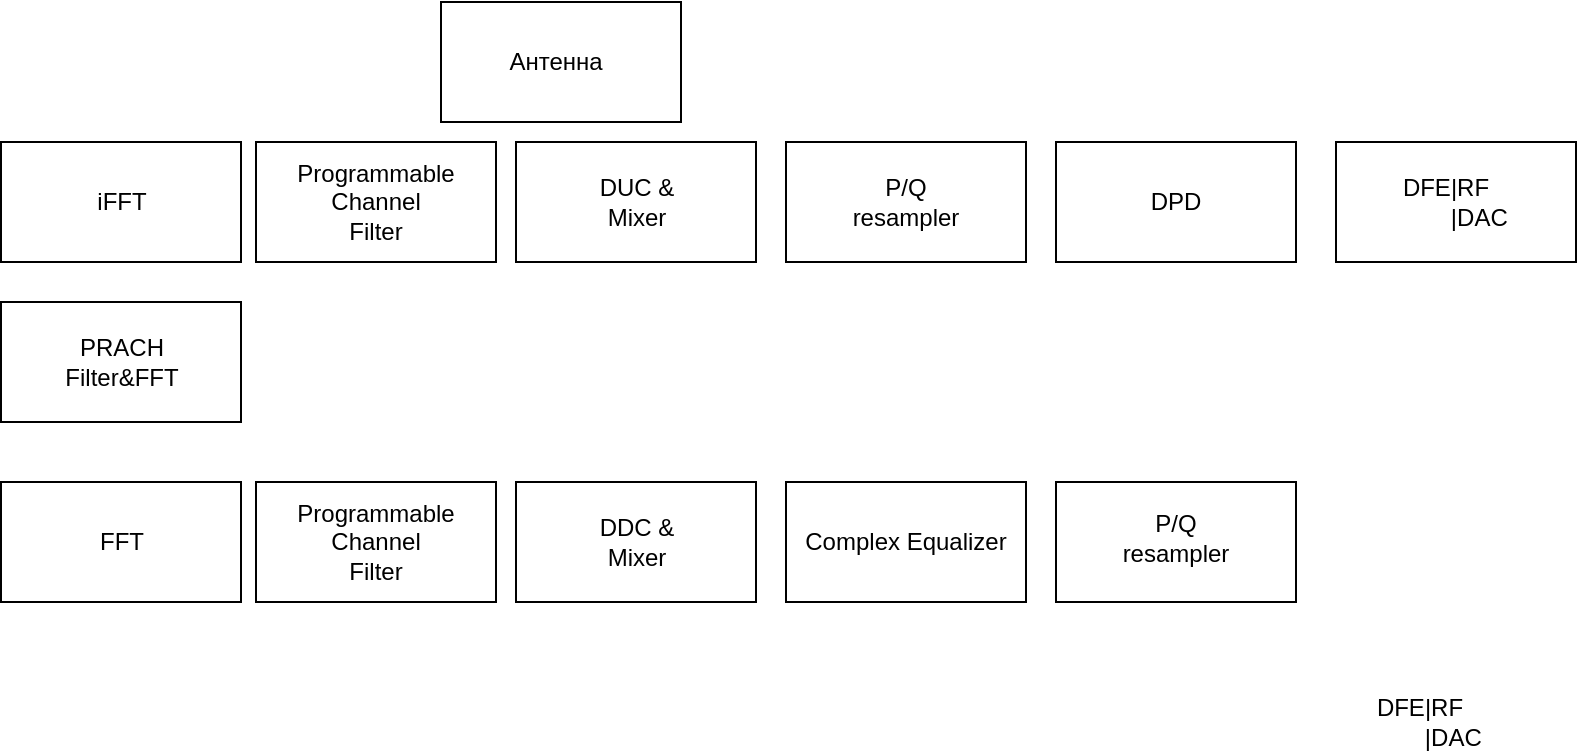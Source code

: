 <mxfile version="26.0.11">
  <diagram name="Страница — 1" id="AFWYC8pL8vRz5wajWs5p">
    <mxGraphModel dx="1002" dy="1744" grid="1" gridSize="10" guides="1" tooltips="1" connect="1" arrows="1" fold="1" page="1" pageScale="1" pageWidth="827" pageHeight="1169" math="0" shadow="0">
      <root>
        <mxCell id="0" />
        <mxCell id="1" parent="0" />
        <mxCell id="9arvkfLOGHVKMitG9cS_-1" value="" style="rounded=0;whiteSpace=wrap;html=1;" vertex="1" parent="1">
          <mxGeometry x="82.5" y="-430" width="120" height="60" as="geometry" />
        </mxCell>
        <mxCell id="8HPSa5ATCsyHZr1YajdJ-1" value="" style="rounded=0;whiteSpace=wrap;html=1;" parent="1" vertex="1">
          <mxGeometry x="302.5" y="-500" width="120" height="60" as="geometry" />
        </mxCell>
        <mxCell id="8HPSa5ATCsyHZr1YajdJ-2" value="Антенна" style="text;html=1;align=center;verticalAlign=middle;whiteSpace=wrap;rounded=0;" parent="1" vertex="1">
          <mxGeometry x="330" y="-495" width="60" height="50" as="geometry" />
        </mxCell>
        <mxCell id="8HPSa5ATCsyHZr1YajdJ-5" value="iFFT" style="text;html=1;align=center;verticalAlign=middle;whiteSpace=wrap;rounded=0;" parent="1" vertex="1">
          <mxGeometry x="112.5" y="-415" width="60" height="30" as="geometry" />
        </mxCell>
        <mxCell id="ViER2w0EjmRI4zXE5jcd-16" value="DFE|RF&amp;nbsp; &amp;nbsp; &amp;nbsp; &amp;nbsp; &amp;nbsp; &amp;nbsp;|DAC" style="text;html=1;align=center;verticalAlign=middle;whiteSpace=wrap;rounded=0;" parent="1" vertex="1">
          <mxGeometry x="767" y="-150" width="60" height="20" as="geometry" />
        </mxCell>
        <mxCell id="9arvkfLOGHVKMitG9cS_-2" value="" style="rounded=0;whiteSpace=wrap;html=1;" vertex="1" parent="1">
          <mxGeometry x="210" y="-430" width="120" height="60" as="geometry" />
        </mxCell>
        <mxCell id="8HPSa5ATCsyHZr1YajdJ-7" value="Programmable&lt;div&gt;Channel&lt;/div&gt;&lt;div&gt;Filter&lt;/div&gt;" style="text;html=1;align=center;verticalAlign=middle;whiteSpace=wrap;rounded=0;" parent="1" vertex="1">
          <mxGeometry x="240" y="-415" width="60" height="30" as="geometry" />
        </mxCell>
        <mxCell id="9arvkfLOGHVKMitG9cS_-3" value="" style="rounded=0;whiteSpace=wrap;html=1;" vertex="1" parent="1">
          <mxGeometry x="340" y="-430" width="120" height="60" as="geometry" />
        </mxCell>
        <mxCell id="8HPSa5ATCsyHZr1YajdJ-11" value="DUC &amp;amp; Mixer" style="text;html=1;align=center;verticalAlign=middle;whiteSpace=wrap;rounded=0;" parent="1" vertex="1">
          <mxGeometry x="377.5" y="-415" width="45" height="30" as="geometry" />
        </mxCell>
        <mxCell id="9arvkfLOGHVKMitG9cS_-4" value="" style="rounded=0;whiteSpace=wrap;html=1;" vertex="1" parent="1">
          <mxGeometry x="475" y="-430" width="120" height="60" as="geometry" />
        </mxCell>
        <mxCell id="8HPSa5ATCsyHZr1YajdJ-13" value="P/Q&lt;div&gt;resampler&lt;/div&gt;" style="text;html=1;align=center;verticalAlign=middle;whiteSpace=wrap;rounded=0;" parent="1" vertex="1">
          <mxGeometry x="505" y="-415" width="60" height="30" as="geometry" />
        </mxCell>
        <mxCell id="9arvkfLOGHVKMitG9cS_-5" value="" style="rounded=0;whiteSpace=wrap;html=1;" vertex="1" parent="1">
          <mxGeometry x="610" y="-430" width="120" height="60" as="geometry" />
        </mxCell>
        <mxCell id="8HPSa5ATCsyHZr1YajdJ-15" value="DPD" style="text;html=1;align=center;verticalAlign=middle;whiteSpace=wrap;rounded=0;" parent="1" vertex="1">
          <mxGeometry x="650" y="-410" width="40" height="20" as="geometry" />
        </mxCell>
        <mxCell id="9arvkfLOGHVKMitG9cS_-6" value="" style="rounded=0;whiteSpace=wrap;html=1;" vertex="1" parent="1">
          <mxGeometry x="82.5" y="-350" width="120" height="60" as="geometry" />
        </mxCell>
        <mxCell id="ViER2w0EjmRI4zXE5jcd-5" value="PRACH&lt;div&gt;Filter&amp;amp;FFT&lt;/div&gt;" style="text;html=1;align=center;verticalAlign=middle;whiteSpace=wrap;rounded=0;" parent="1" vertex="1">
          <mxGeometry x="112.5" y="-335" width="60" height="30" as="geometry" />
        </mxCell>
        <mxCell id="9arvkfLOGHVKMitG9cS_-7" value="" style="rounded=0;whiteSpace=wrap;html=1;" vertex="1" parent="1">
          <mxGeometry x="750" y="-430" width="120" height="60" as="geometry" />
        </mxCell>
        <mxCell id="ViER2w0EjmRI4zXE5jcd-4" value="DFE|RF&amp;nbsp; &amp;nbsp; &amp;nbsp; &amp;nbsp; &amp;nbsp; &amp;nbsp;|DAC" style="text;html=1;align=center;verticalAlign=middle;whiteSpace=wrap;rounded=0;" parent="1" vertex="1">
          <mxGeometry x="780" y="-410" width="60" height="20" as="geometry" />
        </mxCell>
        <mxCell id="9arvkfLOGHVKMitG9cS_-10" value="" style="rounded=0;whiteSpace=wrap;html=1;" vertex="1" parent="1">
          <mxGeometry x="82.5" y="-260" width="120" height="60" as="geometry" />
        </mxCell>
        <mxCell id="ViER2w0EjmRI4zXE5jcd-7" value="FFT" style="text;html=1;align=center;verticalAlign=middle;whiteSpace=wrap;rounded=0;" parent="1" vertex="1">
          <mxGeometry x="117.5" y="-242.5" width="50" height="25" as="geometry" />
        </mxCell>
        <mxCell id="9arvkfLOGHVKMitG9cS_-12" value="" style="rounded=0;whiteSpace=wrap;html=1;" vertex="1" parent="1">
          <mxGeometry x="210" y="-260" width="120" height="60" as="geometry" />
        </mxCell>
        <mxCell id="ViER2w0EjmRI4zXE5jcd-9" value="Programmable&lt;div&gt;Channel&lt;/div&gt;&lt;div&gt;Filter&lt;/div&gt;" style="text;html=1;align=center;verticalAlign=middle;whiteSpace=wrap;rounded=0;" parent="1" vertex="1">
          <mxGeometry x="240" y="-245" width="60" height="30" as="geometry" />
        </mxCell>
        <mxCell id="9arvkfLOGHVKMitG9cS_-13" value="" style="rounded=0;whiteSpace=wrap;html=1;" vertex="1" parent="1">
          <mxGeometry x="340" y="-260" width="120" height="60" as="geometry" />
        </mxCell>
        <mxCell id="ViER2w0EjmRI4zXE5jcd-11" value="DDC &amp;amp; Mixer" style="text;html=1;align=center;verticalAlign=middle;whiteSpace=wrap;rounded=0;" parent="1" vertex="1">
          <mxGeometry x="377.5" y="-245" width="45" height="30" as="geometry" />
        </mxCell>
        <mxCell id="9arvkfLOGHVKMitG9cS_-14" value="Complex Equalizer" style="rounded=0;whiteSpace=wrap;html=1;" vertex="1" parent="1">
          <mxGeometry x="475" y="-260" width="120" height="60" as="geometry" />
        </mxCell>
        <mxCell id="9arvkfLOGHVKMitG9cS_-15" value="" style="rounded=0;whiteSpace=wrap;html=1;" vertex="1" parent="1">
          <mxGeometry x="610" y="-260" width="120" height="60" as="geometry" />
        </mxCell>
        <mxCell id="ViER2w0EjmRI4zXE5jcd-14" value="P/Q&lt;div&gt;resampler&lt;/div&gt;" style="text;html=1;align=center;verticalAlign=middle;whiteSpace=wrap;rounded=0;" parent="1" vertex="1">
          <mxGeometry x="640" y="-247.5" width="60" height="30" as="geometry" />
        </mxCell>
      </root>
    </mxGraphModel>
  </diagram>
</mxfile>
